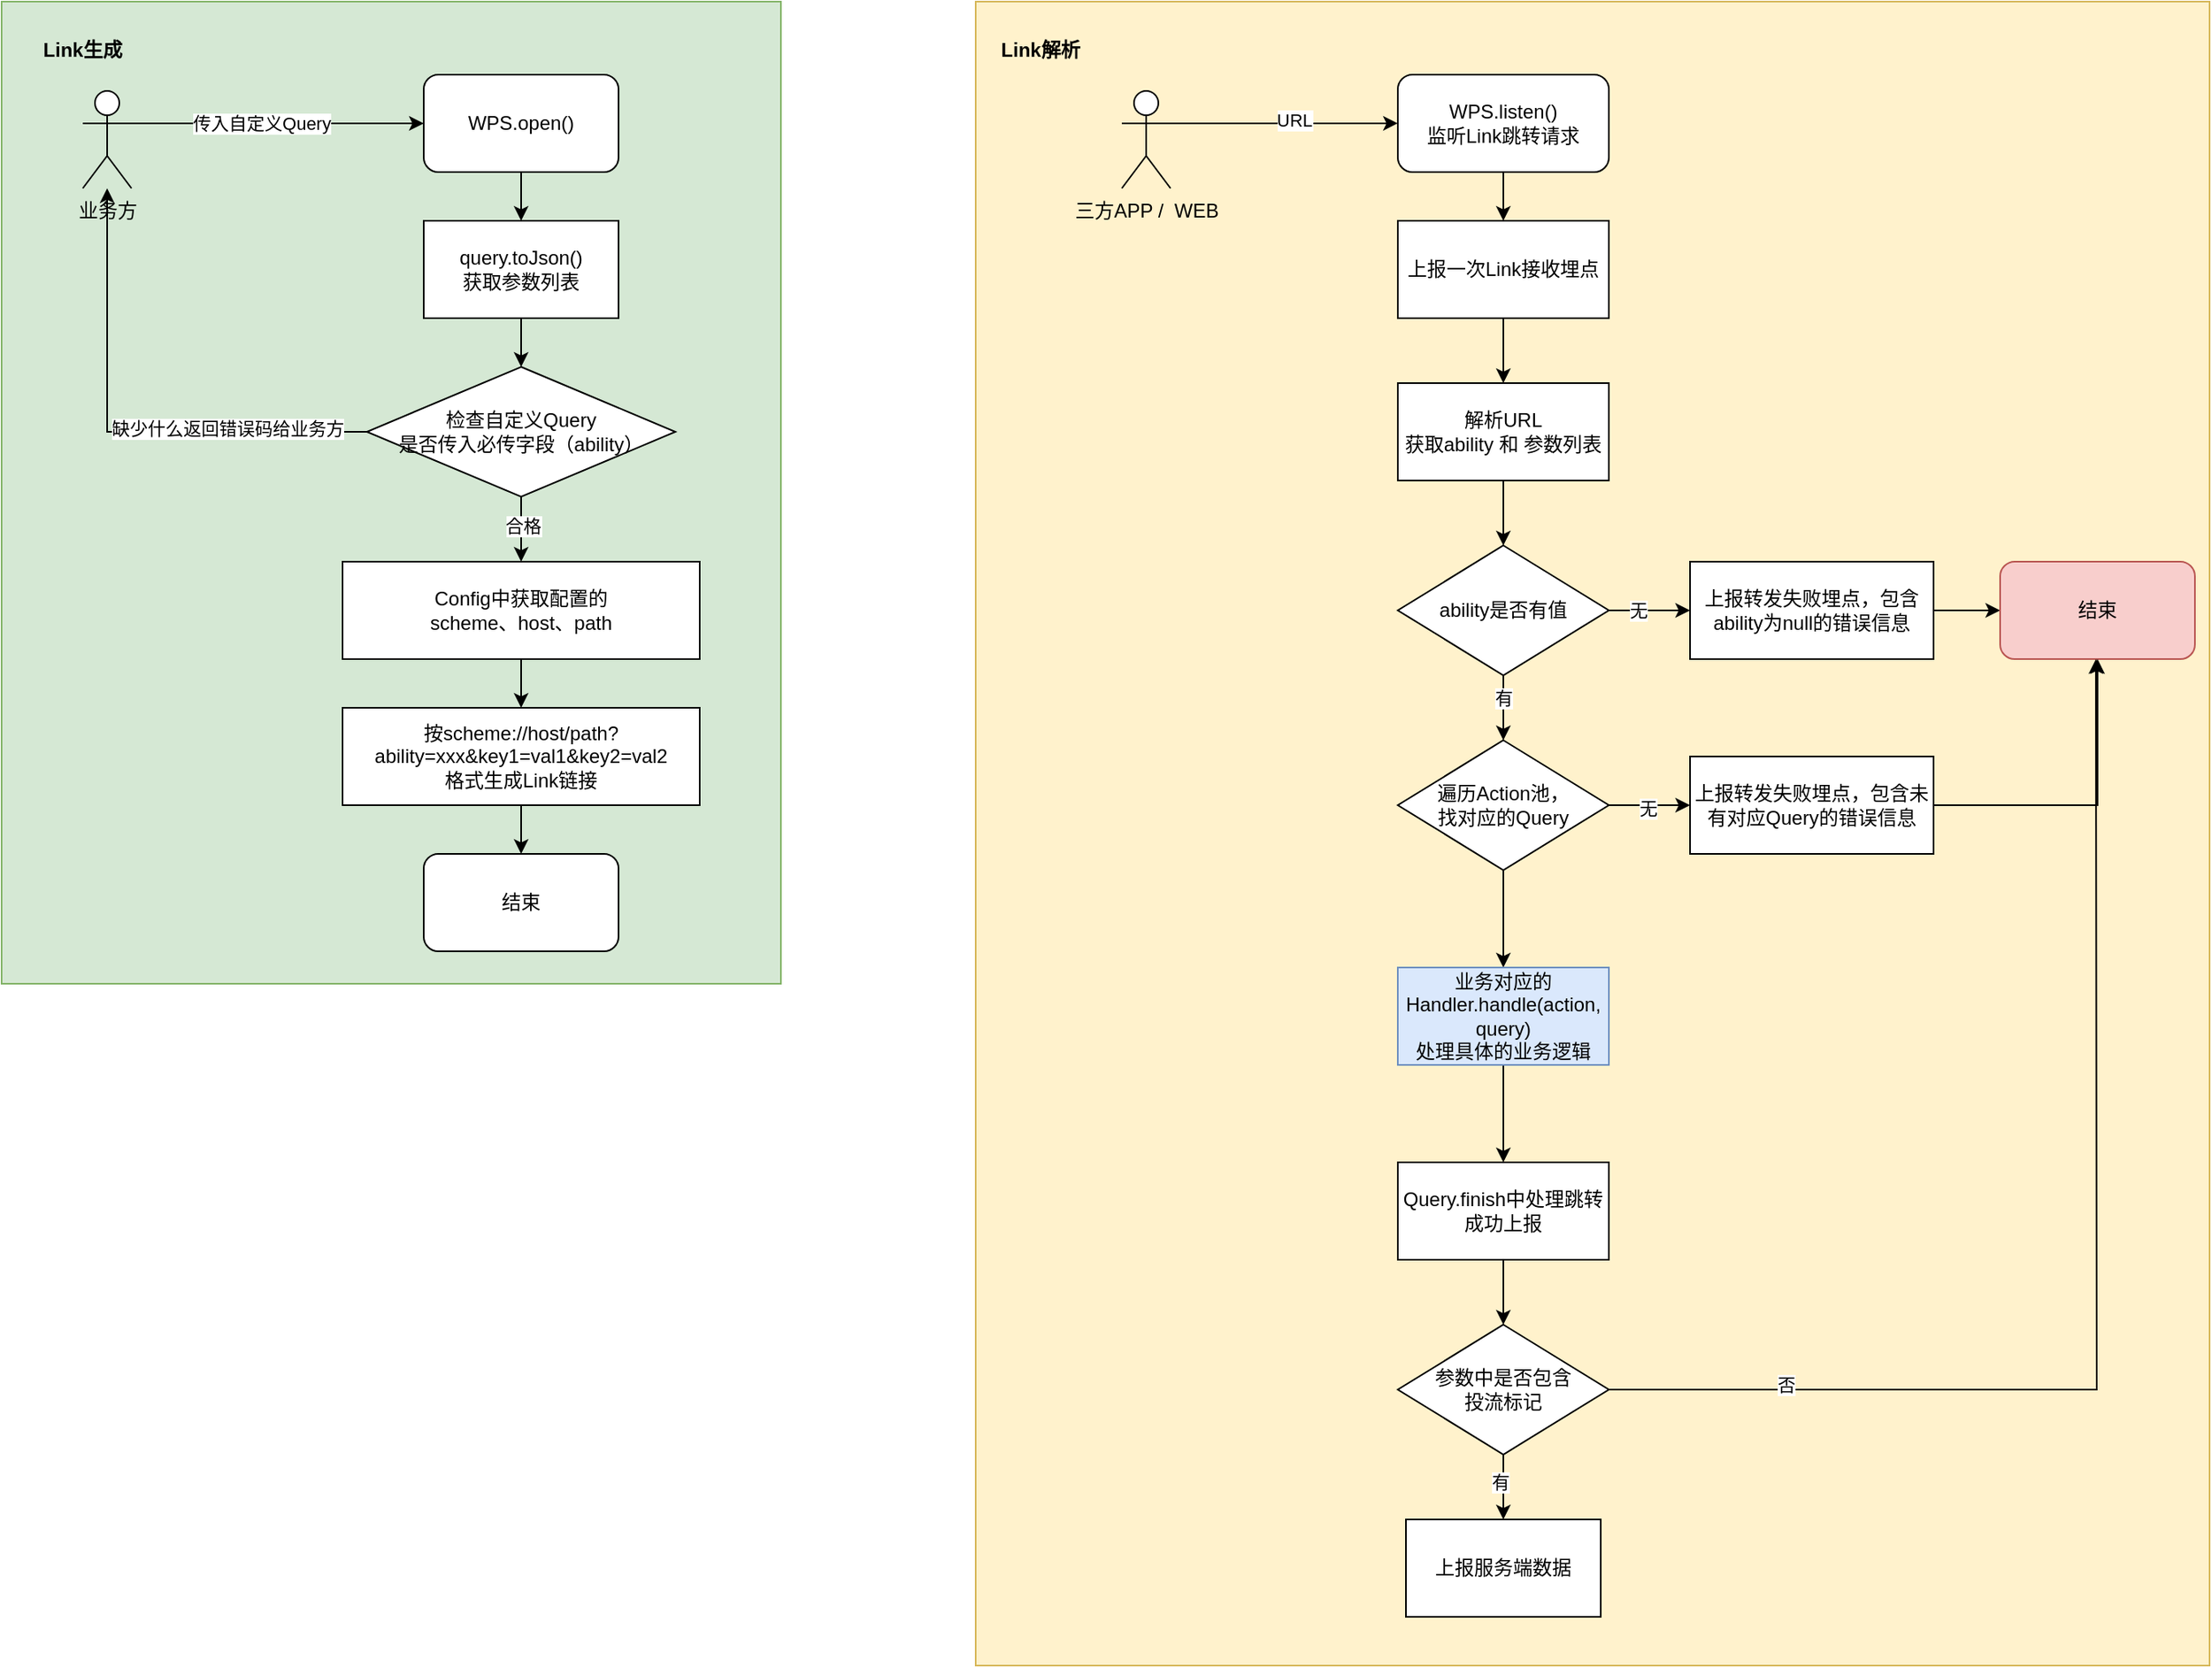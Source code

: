 <mxfile version="26.1.0">
  <diagram name="第 1 页" id="-CnVHADmg7WvFx3qluP-">
    <mxGraphModel dx="2261" dy="761" grid="1" gridSize="10" guides="1" tooltips="1" connect="1" arrows="1" fold="1" page="1" pageScale="1" pageWidth="827" pageHeight="1169" math="0" shadow="0">
      <root>
        <mxCell id="0" />
        <mxCell id="1" parent="0" />
        <mxCell id="uptPnW_bPuyGfDzCPwBa-70" value="" style="rounded=0;whiteSpace=wrap;html=1;fillColor=#fff2cc;strokeColor=#d6b656;" vertex="1" parent="1">
          <mxGeometry x="490" y="45" width="760" height="1025" as="geometry" />
        </mxCell>
        <mxCell id="uptPnW_bPuyGfDzCPwBa-23" value="" style="rounded=0;whiteSpace=wrap;html=1;fillColor=#d5e8d4;strokeColor=#82b366;" vertex="1" parent="1">
          <mxGeometry x="-110" y="45" width="480" height="605" as="geometry" />
        </mxCell>
        <mxCell id="uptPnW_bPuyGfDzCPwBa-1" value="&lt;b&gt;Link生成&lt;/b&gt;" style="text;html=1;align=center;verticalAlign=middle;whiteSpace=wrap;rounded=0;" vertex="1" parent="1">
          <mxGeometry x="-90" y="60" width="60" height="30" as="geometry" />
        </mxCell>
        <mxCell id="uptPnW_bPuyGfDzCPwBa-4" style="edgeStyle=orthogonalEdgeStyle;rounded=0;orthogonalLoop=1;jettySize=auto;html=1;exitX=1;exitY=0.333;exitDx=0;exitDy=0;exitPerimeter=0;entryX=0;entryY=0.5;entryDx=0;entryDy=0;" edge="1" parent="1" source="uptPnW_bPuyGfDzCPwBa-2" target="uptPnW_bPuyGfDzCPwBa-3">
          <mxGeometry relative="1" as="geometry" />
        </mxCell>
        <mxCell id="uptPnW_bPuyGfDzCPwBa-5" value="传入自定义Query" style="edgeLabel;html=1;align=center;verticalAlign=middle;resizable=0;points=[];" vertex="1" connectable="0" parent="uptPnW_bPuyGfDzCPwBa-4">
          <mxGeometry x="-0.111" relative="1" as="geometry">
            <mxPoint as="offset" />
          </mxGeometry>
        </mxCell>
        <mxCell id="uptPnW_bPuyGfDzCPwBa-2" value="业务方" style="shape=umlActor;verticalLabelPosition=bottom;verticalAlign=top;html=1;outlineConnect=0;" vertex="1" parent="1">
          <mxGeometry x="-60" y="100" width="30" height="60" as="geometry" />
        </mxCell>
        <mxCell id="uptPnW_bPuyGfDzCPwBa-7" style="edgeStyle=orthogonalEdgeStyle;rounded=0;orthogonalLoop=1;jettySize=auto;html=1;exitX=0.5;exitY=1;exitDx=0;exitDy=0;entryX=0.5;entryY=0;entryDx=0;entryDy=0;" edge="1" parent="1" source="uptPnW_bPuyGfDzCPwBa-3" target="uptPnW_bPuyGfDzCPwBa-6">
          <mxGeometry relative="1" as="geometry" />
        </mxCell>
        <mxCell id="uptPnW_bPuyGfDzCPwBa-3" value="WPS.open()" style="rounded=1;whiteSpace=wrap;html=1;" vertex="1" parent="1">
          <mxGeometry x="150" y="90" width="120" height="60" as="geometry" />
        </mxCell>
        <mxCell id="uptPnW_bPuyGfDzCPwBa-14" style="edgeStyle=orthogonalEdgeStyle;rounded=0;orthogonalLoop=1;jettySize=auto;html=1;exitX=0.5;exitY=1;exitDx=0;exitDy=0;entryX=0.5;entryY=0;entryDx=0;entryDy=0;" edge="1" parent="1" source="uptPnW_bPuyGfDzCPwBa-6" target="uptPnW_bPuyGfDzCPwBa-13">
          <mxGeometry relative="1" as="geometry" />
        </mxCell>
        <mxCell id="uptPnW_bPuyGfDzCPwBa-6" value="query.toJson()&lt;div&gt;获取参数列表&lt;/div&gt;" style="rounded=0;whiteSpace=wrap;html=1;" vertex="1" parent="1">
          <mxGeometry x="150" y="180" width="120" height="60" as="geometry" />
        </mxCell>
        <mxCell id="uptPnW_bPuyGfDzCPwBa-20" style="edgeStyle=orthogonalEdgeStyle;rounded=0;orthogonalLoop=1;jettySize=auto;html=1;exitX=0.5;exitY=1;exitDx=0;exitDy=0;entryX=0.5;entryY=0;entryDx=0;entryDy=0;" edge="1" parent="1" source="uptPnW_bPuyGfDzCPwBa-8" target="uptPnW_bPuyGfDzCPwBa-19">
          <mxGeometry relative="1" as="geometry" />
        </mxCell>
        <mxCell id="uptPnW_bPuyGfDzCPwBa-8" value="Config中获取配置的&lt;div&gt;scheme、host、path&lt;/div&gt;" style="rounded=0;whiteSpace=wrap;html=1;" vertex="1" parent="1">
          <mxGeometry x="100" y="390" width="220" height="60" as="geometry" />
        </mxCell>
        <mxCell id="uptPnW_bPuyGfDzCPwBa-15" style="edgeStyle=orthogonalEdgeStyle;rounded=0;orthogonalLoop=1;jettySize=auto;html=1;exitX=0.5;exitY=1;exitDx=0;exitDy=0;entryX=0.5;entryY=0;entryDx=0;entryDy=0;" edge="1" parent="1" source="uptPnW_bPuyGfDzCPwBa-13" target="uptPnW_bPuyGfDzCPwBa-8">
          <mxGeometry relative="1" as="geometry" />
        </mxCell>
        <mxCell id="uptPnW_bPuyGfDzCPwBa-16" value="合格" style="edgeLabel;html=1;align=center;verticalAlign=middle;resizable=0;points=[];" vertex="1" connectable="0" parent="uptPnW_bPuyGfDzCPwBa-15">
          <mxGeometry x="-0.133" y="1" relative="1" as="geometry">
            <mxPoint as="offset" />
          </mxGeometry>
        </mxCell>
        <mxCell id="uptPnW_bPuyGfDzCPwBa-17" style="edgeStyle=orthogonalEdgeStyle;rounded=0;orthogonalLoop=1;jettySize=auto;html=1;exitX=0;exitY=0.5;exitDx=0;exitDy=0;" edge="1" parent="1" source="uptPnW_bPuyGfDzCPwBa-13" target="uptPnW_bPuyGfDzCPwBa-2">
          <mxGeometry relative="1" as="geometry" />
        </mxCell>
        <mxCell id="uptPnW_bPuyGfDzCPwBa-18" value="缺少什么返回错误码给业务方" style="edgeLabel;html=1;align=center;verticalAlign=middle;resizable=0;points=[];" vertex="1" connectable="0" parent="uptPnW_bPuyGfDzCPwBa-17">
          <mxGeometry x="-0.445" y="-2" relative="1" as="geometry">
            <mxPoint as="offset" />
          </mxGeometry>
        </mxCell>
        <mxCell id="uptPnW_bPuyGfDzCPwBa-13" value="检查自定义Query&lt;div&gt;是否传入必传字段（ability）&lt;/div&gt;" style="rhombus;whiteSpace=wrap;html=1;" vertex="1" parent="1">
          <mxGeometry x="115" y="270" width="190" height="80" as="geometry" />
        </mxCell>
        <mxCell id="uptPnW_bPuyGfDzCPwBa-22" style="edgeStyle=orthogonalEdgeStyle;rounded=0;orthogonalLoop=1;jettySize=auto;html=1;exitX=0.5;exitY=1;exitDx=0;exitDy=0;entryX=0.5;entryY=0;entryDx=0;entryDy=0;" edge="1" parent="1" source="uptPnW_bPuyGfDzCPwBa-19" target="uptPnW_bPuyGfDzCPwBa-21">
          <mxGeometry relative="1" as="geometry" />
        </mxCell>
        <mxCell id="uptPnW_bPuyGfDzCPwBa-19" value="按scheme://host/path?ability=xxx&amp;amp;key1=val1&amp;amp;key2=val2&lt;div&gt;格式生成Link链接&lt;/div&gt;" style="rounded=0;whiteSpace=wrap;html=1;" vertex="1" parent="1">
          <mxGeometry x="100" y="480" width="220" height="60" as="geometry" />
        </mxCell>
        <mxCell id="uptPnW_bPuyGfDzCPwBa-21" value="结束" style="rounded=1;whiteSpace=wrap;html=1;" vertex="1" parent="1">
          <mxGeometry x="150" y="570" width="120" height="60" as="geometry" />
        </mxCell>
        <mxCell id="uptPnW_bPuyGfDzCPwBa-24" value="&lt;b&gt;Link解析&lt;/b&gt;" style="text;html=1;align=center;verticalAlign=middle;whiteSpace=wrap;rounded=0;" vertex="1" parent="1">
          <mxGeometry x="500" y="60" width="60" height="30" as="geometry" />
        </mxCell>
        <mxCell id="uptPnW_bPuyGfDzCPwBa-29" style="edgeStyle=orthogonalEdgeStyle;rounded=0;orthogonalLoop=1;jettySize=auto;html=1;exitX=1;exitY=0.333;exitDx=0;exitDy=0;exitPerimeter=0;" edge="1" parent="1" source="uptPnW_bPuyGfDzCPwBa-25" target="uptPnW_bPuyGfDzCPwBa-28">
          <mxGeometry relative="1" as="geometry" />
        </mxCell>
        <mxCell id="uptPnW_bPuyGfDzCPwBa-30" value="URL" style="edgeLabel;html=1;align=center;verticalAlign=middle;resizable=0;points=[];" vertex="1" connectable="0" parent="uptPnW_bPuyGfDzCPwBa-29">
          <mxGeometry x="0.086" y="2" relative="1" as="geometry">
            <mxPoint as="offset" />
          </mxGeometry>
        </mxCell>
        <mxCell id="uptPnW_bPuyGfDzCPwBa-25" value="三方APP /&amp;nbsp; WEB" style="shape=umlActor;verticalLabelPosition=bottom;verticalAlign=top;html=1;outlineConnect=0;" vertex="1" parent="1">
          <mxGeometry x="580" y="100" width="30" height="60" as="geometry" />
        </mxCell>
        <mxCell id="uptPnW_bPuyGfDzCPwBa-42" style="edgeStyle=orthogonalEdgeStyle;rounded=0;orthogonalLoop=1;jettySize=auto;html=1;exitX=0.5;exitY=1;exitDx=0;exitDy=0;entryX=0.5;entryY=0;entryDx=0;entryDy=0;" edge="1" parent="1" source="uptPnW_bPuyGfDzCPwBa-28" target="uptPnW_bPuyGfDzCPwBa-41">
          <mxGeometry relative="1" as="geometry" />
        </mxCell>
        <mxCell id="uptPnW_bPuyGfDzCPwBa-28" value="WPS.listen()&lt;div&gt;监听Link跳转请求&lt;/div&gt;" style="rounded=1;whiteSpace=wrap;html=1;" vertex="1" parent="1">
          <mxGeometry x="750" y="90" width="130" height="60" as="geometry" />
        </mxCell>
        <mxCell id="uptPnW_bPuyGfDzCPwBa-45" style="edgeStyle=orthogonalEdgeStyle;rounded=0;orthogonalLoop=1;jettySize=auto;html=1;exitX=0.5;exitY=1;exitDx=0;exitDy=0;entryX=0.5;entryY=0;entryDx=0;entryDy=0;" edge="1" parent="1" source="uptPnW_bPuyGfDzCPwBa-31" target="uptPnW_bPuyGfDzCPwBa-44">
          <mxGeometry relative="1" as="geometry" />
        </mxCell>
        <mxCell id="uptPnW_bPuyGfDzCPwBa-31" value="解析URL&lt;div&gt;获取ability 和 参数列表&lt;/div&gt;" style="rounded=0;whiteSpace=wrap;html=1;" vertex="1" parent="1">
          <mxGeometry x="750" y="280" width="130" height="60" as="geometry" />
        </mxCell>
        <mxCell id="uptPnW_bPuyGfDzCPwBa-43" style="edgeStyle=orthogonalEdgeStyle;rounded=0;orthogonalLoop=1;jettySize=auto;html=1;exitX=0.5;exitY=1;exitDx=0;exitDy=0;entryX=0.5;entryY=0;entryDx=0;entryDy=0;" edge="1" parent="1" source="uptPnW_bPuyGfDzCPwBa-41" target="uptPnW_bPuyGfDzCPwBa-31">
          <mxGeometry relative="1" as="geometry" />
        </mxCell>
        <mxCell id="uptPnW_bPuyGfDzCPwBa-41" value="上报一次Link接收埋点" style="rounded=0;whiteSpace=wrap;html=1;" vertex="1" parent="1">
          <mxGeometry x="750" y="180" width="130" height="60" as="geometry" />
        </mxCell>
        <mxCell id="uptPnW_bPuyGfDzCPwBa-46" style="edgeStyle=orthogonalEdgeStyle;rounded=0;orthogonalLoop=1;jettySize=auto;html=1;exitX=0.5;exitY=1;exitDx=0;exitDy=0;entryX=0.5;entryY=0;entryDx=0;entryDy=0;" edge="1" parent="1" source="uptPnW_bPuyGfDzCPwBa-44">
          <mxGeometry relative="1" as="geometry">
            <mxPoint x="815" y="500" as="targetPoint" />
          </mxGeometry>
        </mxCell>
        <mxCell id="uptPnW_bPuyGfDzCPwBa-47" value="有" style="edgeLabel;html=1;align=center;verticalAlign=middle;resizable=0;points=[];" vertex="1" connectable="0" parent="uptPnW_bPuyGfDzCPwBa-46">
          <mxGeometry x="-0.333" y="2" relative="1" as="geometry">
            <mxPoint x="-2" as="offset" />
          </mxGeometry>
        </mxCell>
        <mxCell id="uptPnW_bPuyGfDzCPwBa-49" style="edgeStyle=orthogonalEdgeStyle;rounded=0;orthogonalLoop=1;jettySize=auto;html=1;exitX=1;exitY=0.5;exitDx=0;exitDy=0;entryX=0;entryY=0.5;entryDx=0;entryDy=0;" edge="1" parent="1" source="uptPnW_bPuyGfDzCPwBa-44" target="uptPnW_bPuyGfDzCPwBa-48">
          <mxGeometry relative="1" as="geometry" />
        </mxCell>
        <mxCell id="uptPnW_bPuyGfDzCPwBa-52" value="无" style="edgeLabel;html=1;align=center;verticalAlign=middle;resizable=0;points=[];" vertex="1" connectable="0" parent="uptPnW_bPuyGfDzCPwBa-49">
          <mxGeometry x="-0.28" relative="1" as="geometry">
            <mxPoint as="offset" />
          </mxGeometry>
        </mxCell>
        <mxCell id="uptPnW_bPuyGfDzCPwBa-44" value="ability是否有值" style="rhombus;whiteSpace=wrap;html=1;" vertex="1" parent="1">
          <mxGeometry x="750" y="380" width="130" height="80" as="geometry" />
        </mxCell>
        <mxCell id="uptPnW_bPuyGfDzCPwBa-51" style="edgeStyle=orthogonalEdgeStyle;rounded=0;orthogonalLoop=1;jettySize=auto;html=1;exitX=1;exitY=0.5;exitDx=0;exitDy=0;entryX=0;entryY=0.5;entryDx=0;entryDy=0;" edge="1" parent="1" source="uptPnW_bPuyGfDzCPwBa-48" target="uptPnW_bPuyGfDzCPwBa-50">
          <mxGeometry relative="1" as="geometry" />
        </mxCell>
        <mxCell id="uptPnW_bPuyGfDzCPwBa-48" value="上报转发失败埋点，包含ability为null的错误信息" style="rounded=0;whiteSpace=wrap;html=1;" vertex="1" parent="1">
          <mxGeometry x="930" y="390" width="150" height="60" as="geometry" />
        </mxCell>
        <mxCell id="uptPnW_bPuyGfDzCPwBa-50" value="结束" style="rounded=1;whiteSpace=wrap;html=1;fillColor=#f8cecc;strokeColor=#b85450;" vertex="1" parent="1">
          <mxGeometry x="1121" y="390" width="120" height="60" as="geometry" />
        </mxCell>
        <mxCell id="uptPnW_bPuyGfDzCPwBa-55" style="edgeStyle=orthogonalEdgeStyle;rounded=0;orthogonalLoop=1;jettySize=auto;html=1;exitX=1;exitY=0.5;exitDx=0;exitDy=0;entryX=0;entryY=0.5;entryDx=0;entryDy=0;" edge="1" parent="1" source="uptPnW_bPuyGfDzCPwBa-53" target="uptPnW_bPuyGfDzCPwBa-54">
          <mxGeometry relative="1" as="geometry" />
        </mxCell>
        <mxCell id="uptPnW_bPuyGfDzCPwBa-56" value="无" style="edgeLabel;html=1;align=center;verticalAlign=middle;resizable=0;points=[];" vertex="1" connectable="0" parent="uptPnW_bPuyGfDzCPwBa-55">
          <mxGeometry x="-0.04" y="-2" relative="1" as="geometry">
            <mxPoint as="offset" />
          </mxGeometry>
        </mxCell>
        <mxCell id="uptPnW_bPuyGfDzCPwBa-73" style="edgeStyle=orthogonalEdgeStyle;rounded=0;orthogonalLoop=1;jettySize=auto;html=1;exitX=0.5;exitY=1;exitDx=0;exitDy=0;entryX=0.5;entryY=0;entryDx=0;entryDy=0;" edge="1" parent="1" source="uptPnW_bPuyGfDzCPwBa-53" target="uptPnW_bPuyGfDzCPwBa-60">
          <mxGeometry relative="1" as="geometry">
            <mxPoint x="815" y="620" as="targetPoint" />
          </mxGeometry>
        </mxCell>
        <mxCell id="uptPnW_bPuyGfDzCPwBa-53" value="遍历Action池，&lt;div&gt;找对应的Query&lt;/div&gt;" style="rhombus;whiteSpace=wrap;html=1;" vertex="1" parent="1">
          <mxGeometry x="750" y="500" width="130" height="80" as="geometry" />
        </mxCell>
        <mxCell id="uptPnW_bPuyGfDzCPwBa-57" style="edgeStyle=orthogonalEdgeStyle;rounded=0;orthogonalLoop=1;jettySize=auto;html=1;exitX=1;exitY=0.5;exitDx=0;exitDy=0;entryX=0.5;entryY=1;entryDx=0;entryDy=0;" edge="1" parent="1" source="uptPnW_bPuyGfDzCPwBa-54" target="uptPnW_bPuyGfDzCPwBa-50">
          <mxGeometry relative="1" as="geometry" />
        </mxCell>
        <mxCell id="uptPnW_bPuyGfDzCPwBa-54" value="上报转发失败埋点，包含未有对应Query的错误信息" style="rounded=0;whiteSpace=wrap;html=1;" vertex="1" parent="1">
          <mxGeometry x="930" y="510" width="150" height="60" as="geometry" />
        </mxCell>
        <mxCell id="uptPnW_bPuyGfDzCPwBa-62" style="edgeStyle=orthogonalEdgeStyle;rounded=0;orthogonalLoop=1;jettySize=auto;html=1;exitX=0.5;exitY=1;exitDx=0;exitDy=0;entryX=0.5;entryY=0;entryDx=0;entryDy=0;" edge="1" parent="1" source="uptPnW_bPuyGfDzCPwBa-60" target="uptPnW_bPuyGfDzCPwBa-61">
          <mxGeometry relative="1" as="geometry" />
        </mxCell>
        <mxCell id="uptPnW_bPuyGfDzCPwBa-60" value="业务对应的Handler.handle(action, query)&lt;div&gt;处理具体的业务逻辑&lt;/div&gt;" style="rounded=0;whiteSpace=wrap;html=1;fillColor=#dae8fc;strokeColor=#6c8ebf;" vertex="1" parent="1">
          <mxGeometry x="750" y="640" width="130" height="60" as="geometry" />
        </mxCell>
        <mxCell id="uptPnW_bPuyGfDzCPwBa-64" style="edgeStyle=orthogonalEdgeStyle;rounded=0;orthogonalLoop=1;jettySize=auto;html=1;exitX=0.5;exitY=1;exitDx=0;exitDy=0;entryX=0.5;entryY=0;entryDx=0;entryDy=0;" edge="1" parent="1" source="uptPnW_bPuyGfDzCPwBa-61" target="uptPnW_bPuyGfDzCPwBa-63">
          <mxGeometry relative="1" as="geometry" />
        </mxCell>
        <mxCell id="uptPnW_bPuyGfDzCPwBa-61" value="Query.finish中处理跳转成功上报" style="rounded=0;whiteSpace=wrap;html=1;" vertex="1" parent="1">
          <mxGeometry x="750" y="760" width="130" height="60" as="geometry" />
        </mxCell>
        <mxCell id="uptPnW_bPuyGfDzCPwBa-65" style="edgeStyle=orthogonalEdgeStyle;rounded=0;orthogonalLoop=1;jettySize=auto;html=1;exitX=1;exitY=0.5;exitDx=0;exitDy=0;" edge="1" parent="1" source="uptPnW_bPuyGfDzCPwBa-63">
          <mxGeometry relative="1" as="geometry">
            <mxPoint x="1180" y="450" as="targetPoint" />
          </mxGeometry>
        </mxCell>
        <mxCell id="uptPnW_bPuyGfDzCPwBa-66" value="否" style="edgeLabel;html=1;align=center;verticalAlign=middle;resizable=0;points=[];" vertex="1" connectable="0" parent="uptPnW_bPuyGfDzCPwBa-65">
          <mxGeometry x="-0.71" y="3" relative="1" as="geometry">
            <mxPoint as="offset" />
          </mxGeometry>
        </mxCell>
        <mxCell id="uptPnW_bPuyGfDzCPwBa-68" style="edgeStyle=orthogonalEdgeStyle;rounded=0;orthogonalLoop=1;jettySize=auto;html=1;exitX=0.5;exitY=1;exitDx=0;exitDy=0;entryX=0.5;entryY=0;entryDx=0;entryDy=0;" edge="1" parent="1" source="uptPnW_bPuyGfDzCPwBa-63" target="uptPnW_bPuyGfDzCPwBa-67">
          <mxGeometry relative="1" as="geometry" />
        </mxCell>
        <mxCell id="uptPnW_bPuyGfDzCPwBa-69" value="有" style="edgeLabel;html=1;align=center;verticalAlign=middle;resizable=0;points=[];" vertex="1" connectable="0" parent="uptPnW_bPuyGfDzCPwBa-68">
          <mxGeometry x="-0.15" y="-2" relative="1" as="geometry">
            <mxPoint as="offset" />
          </mxGeometry>
        </mxCell>
        <mxCell id="uptPnW_bPuyGfDzCPwBa-63" value="参数中是否包含&lt;div&gt;投流标记&lt;/div&gt;" style="rhombus;whiteSpace=wrap;html=1;" vertex="1" parent="1">
          <mxGeometry x="750" y="860" width="130" height="80" as="geometry" />
        </mxCell>
        <mxCell id="uptPnW_bPuyGfDzCPwBa-67" value="上报服务端数据" style="rounded=0;whiteSpace=wrap;html=1;" vertex="1" parent="1">
          <mxGeometry x="755" y="980" width="120" height="60" as="geometry" />
        </mxCell>
      </root>
    </mxGraphModel>
  </diagram>
</mxfile>
